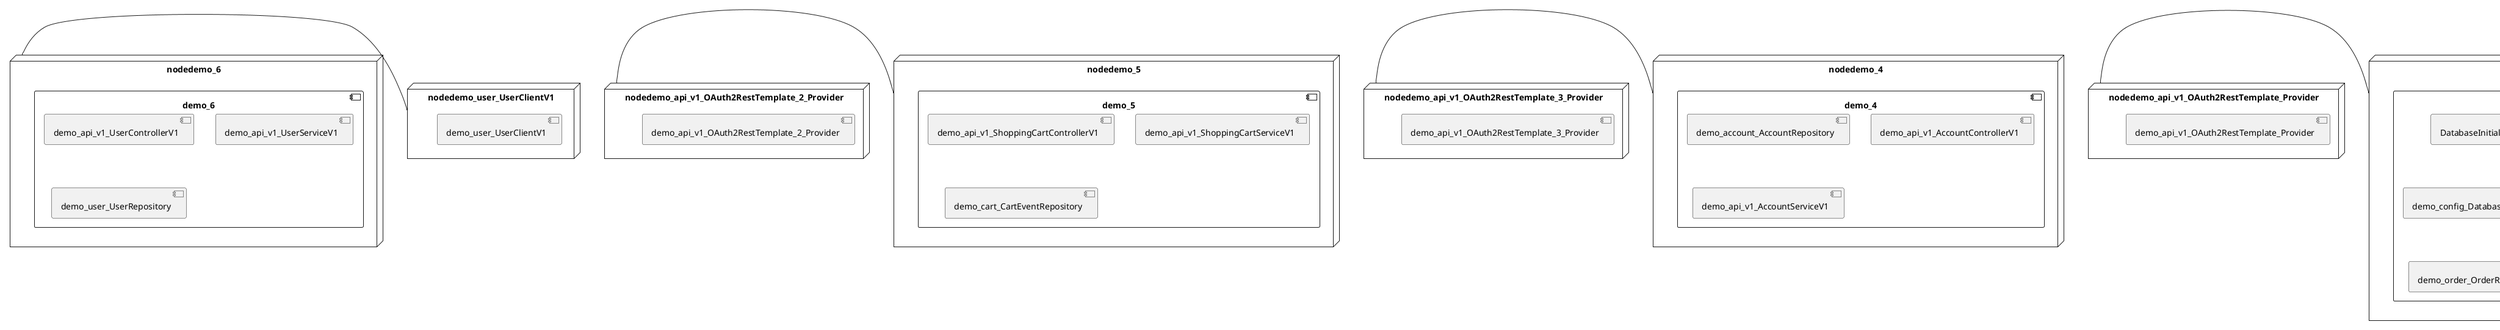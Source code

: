 @startuml
skinparam fixCircleLabelOverlapping true
skinparam componentStyle uml2
node nodedemo {
component demo {
[demo_UserController] [[kbastani-spring-cloud-event-sourcing-example.system#_ykEp4JcvEe-V0qbAGAkqKg]]
[demo_UserRepository] [[kbastani-spring-cloud-event-sourcing-example.system#_ykEp4JcvEe-V0qbAGAkqKg]]
[demo_UserService] [[kbastani-spring-cloud-event-sourcing-example.system#_ykEp4JcvEe-V0qbAGAkqKg]]
[demo_login_UserController] [[kbastani-spring-cloud-event-sourcing-example.system#_ykEp4JcvEe-V0qbAGAkqKg]]
}
}
node nodedemo_2 {
component demo_2 {
[DatabaseInitializer] [[kbastani-spring-cloud-event-sourcing-example.system#_ykEp4JcvEe-V0qbAGAkqKg]]
[demo_api_v1_OrderControllerV1] [[kbastani-spring-cloud-event-sourcing-example.system#_ykEp4JcvEe-V0qbAGAkqKg]]
[demo_api_v1_OrderServiceV1] [[kbastani-spring-cloud-event-sourcing-example.system#_ykEp4JcvEe-V0qbAGAkqKg]]
[demo_config_DatabaseInitializer] [[kbastani-spring-cloud-event-sourcing-example.system#_ykEp4JcvEe-V0qbAGAkqKg]]
[demo_invoice_InvoiceRepository] [[kbastani-spring-cloud-event-sourcing-example.system#_ykEp4JcvEe-V0qbAGAkqKg]]
[demo_order_OrderEventRepository] [[kbastani-spring-cloud-event-sourcing-example.system#_ykEp4JcvEe-V0qbAGAkqKg]]
[demo_order_OrderRepository] [[kbastani-spring-cloud-event-sourcing-example.system#_ykEp4JcvEe-V0qbAGAkqKg]]
}
}
node nodedemo_3 {
component demo_3 {
[demo_api_v1_CatalogControllerV1] [[kbastani-spring-cloud-event-sourcing-example.system#_ykEp4JcvEe-V0qbAGAkqKg]]
[demo_api_v1_CatalogServiceV1] [[kbastani-spring-cloud-event-sourcing-example.system#_ykEp4JcvEe-V0qbAGAkqKg]]
[demo_catalog_CatalogInfoRepository] [[kbastani-spring-cloud-event-sourcing-example.system#_ykEp4JcvEe-V0qbAGAkqKg]]
}
}
node nodedemo_4 {
component demo_4 {
[demo_account_AccountRepository] [[kbastani-spring-cloud-event-sourcing-example.system#_ykEp4JcvEe-V0qbAGAkqKg]]
[demo_api_v1_AccountControllerV1] [[kbastani-spring-cloud-event-sourcing-example.system#_ykEp4JcvEe-V0qbAGAkqKg]]
[demo_api_v1_AccountServiceV1] [[kbastani-spring-cloud-event-sourcing-example.system#_ykEp4JcvEe-V0qbAGAkqKg]]
}
}
node nodedemo_5 {
component demo_5 {
[demo_api_v1_ShoppingCartControllerV1] [[kbastani-spring-cloud-event-sourcing-example.system#_ykEp4JcvEe-V0qbAGAkqKg]]
[demo_api_v1_ShoppingCartServiceV1] [[kbastani-spring-cloud-event-sourcing-example.system#_ykEp4JcvEe-V0qbAGAkqKg]]
[demo_cart_CartEventRepository] [[kbastani-spring-cloud-event-sourcing-example.system#_ykEp4JcvEe-V0qbAGAkqKg]]
}
}
node nodedemo_6 {
component demo_6 {
[demo_api_v1_UserControllerV1] [[kbastani-spring-cloud-event-sourcing-example.system#_ykEp4JcvEe-V0qbAGAkqKg]]
[demo_api_v1_UserServiceV1] [[kbastani-spring-cloud-event-sourcing-example.system#_ykEp4JcvEe-V0qbAGAkqKg]]
[demo_user_UserRepository] [[kbastani-spring-cloud-event-sourcing-example.system#_ykEp4JcvEe-V0qbAGAkqKg]]
}
}
node nodedemo_v1 {
component demo_v1 {
[demo_v1_InventoryControllerV1] [[kbastani-spring-cloud-event-sourcing-example.system#_ykEp4JcvEe-V0qbAGAkqKg]]
[demo_v1_InventoryServiceV1] [[kbastani-spring-cloud-event-sourcing-example.system#_ykEp4JcvEe-V0qbAGAkqKg]]
}
}
node nodedemo_api_v1_OAuth2RestTemplate_2_Provider {
[demo_api_v1_OAuth2RestTemplate_2_Provider] [[kbastani-spring-cloud-event-sourcing-example.system#_ykEp4JcvEe-V0qbAGAkqKg]]
}
node nodedemo_api_v1_OAuth2RestTemplate_3_Provider {
[demo_api_v1_OAuth2RestTemplate_3_Provider] [[kbastani-spring-cloud-event-sourcing-example.system#_ykEp4JcvEe-V0qbAGAkqKg]]
}
node nodedemo_api_v1_OAuth2RestTemplate_Provider {
[demo_api_v1_OAuth2RestTemplate_Provider] [[kbastani-spring-cloud-event-sourcing-example.system#_ykEp4JcvEe-V0qbAGAkqKg]]
}
node nodedemo_api_v1_RestTemplate_2_Provider {
[demo_api_v1_RestTemplate_2_Provider] [[kbastani-spring-cloud-event-sourcing-example.system#_ykEp4JcvEe-V0qbAGAkqKg]]
}
node nodedemo_api_v1_RestTemplate_Provider {
[demo_api_v1_RestTemplate_Provider] [[kbastani-spring-cloud-event-sourcing-example.system#_ykEp4JcvEe-V0qbAGAkqKg]]
}
node nodedemo_inventory_InventoryRepository_Provider {
[demo_inventory_InventoryRepository_Provider] [[kbastani-spring-cloud-event-sourcing-example.system#_ykEp4JcvEe-V0qbAGAkqKg]]
}
node nodedemo_login_AuthenticationManager_Provider {
[demo_login_AuthenticationManager_Provider] [[kbastani-spring-cloud-event-sourcing-example.system#_ykEp4JcvEe-V0qbAGAkqKg]]
}
node nodedemo_login_ClientDetailsService_Provider {
[demo_login_ClientDetailsService_Provider] [[kbastani-spring-cloud-event-sourcing-example.system#_ykEp4JcvEe-V0qbAGAkqKg]]
}
node nodedemo_login_HttpSessionSecurityContextRepository_Provider {
[demo_login_HttpSessionSecurityContextRepository_Provider] [[kbastani-spring-cloud-event-sourcing-example.system#_ykEp4JcvEe-V0qbAGAkqKg]]
}
node nodedemo_login_LoginController {
[demo_login_LoginController] [[kbastani-spring-cloud-event-sourcing-example.system#_ykEp4JcvEe-V0qbAGAkqKg]]
}
node nodedemo_product_ProductRepository_Provider {
[demo_product_ProductRepository_Provider] [[kbastani-spring-cloud-event-sourcing-example.system#_ykEp4JcvEe-V0qbAGAkqKg]]
}
node nodedemo_user_UserClientV1 {
[demo_user_UserClientV1] [[kbastani-spring-cloud-event-sourcing-example.system#_ykEp4JcvEe-V0qbAGAkqKg]]
}
node nodedemo_v1_Session_Provider {
[demo_v1_Session_Provider] [[kbastani-spring-cloud-event-sourcing-example.system#_ykEp4JcvEe-V0qbAGAkqKg]]
}
[nodedemo_6] - [nodedemo_user_UserClientV1]
[nodedemo_api_v1_OAuth2RestTemplate_2_Provider] - [nodedemo_5]
[nodedemo_api_v1_OAuth2RestTemplate_3_Provider] - [nodedemo_4]
[nodedemo_api_v1_OAuth2RestTemplate_Provider] - [nodedemo_2]
[nodedemo_api_v1_RestTemplate_2_Provider] - [nodedemo_3]
[nodedemo_api_v1_RestTemplate_Provider] - [nodedemo_3]
[nodedemo_inventory_InventoryRepository_Provider] - [nodedemo_v1]
[nodedemo_login_AuthenticationManager_Provider] - [nodedemo_login_LoginController]
[nodedemo_login_ClientDetailsService_Provider] - [nodedemo_login_LoginController]
[nodedemo_login_HttpSessionSecurityContextRepository_Provider] - [nodedemo_login_LoginController]
[nodedemo_product_ProductRepository_Provider] - [nodedemo_v1]
[nodedemo_v1_Session_Provider] - [nodedemo_v1]

@enduml
